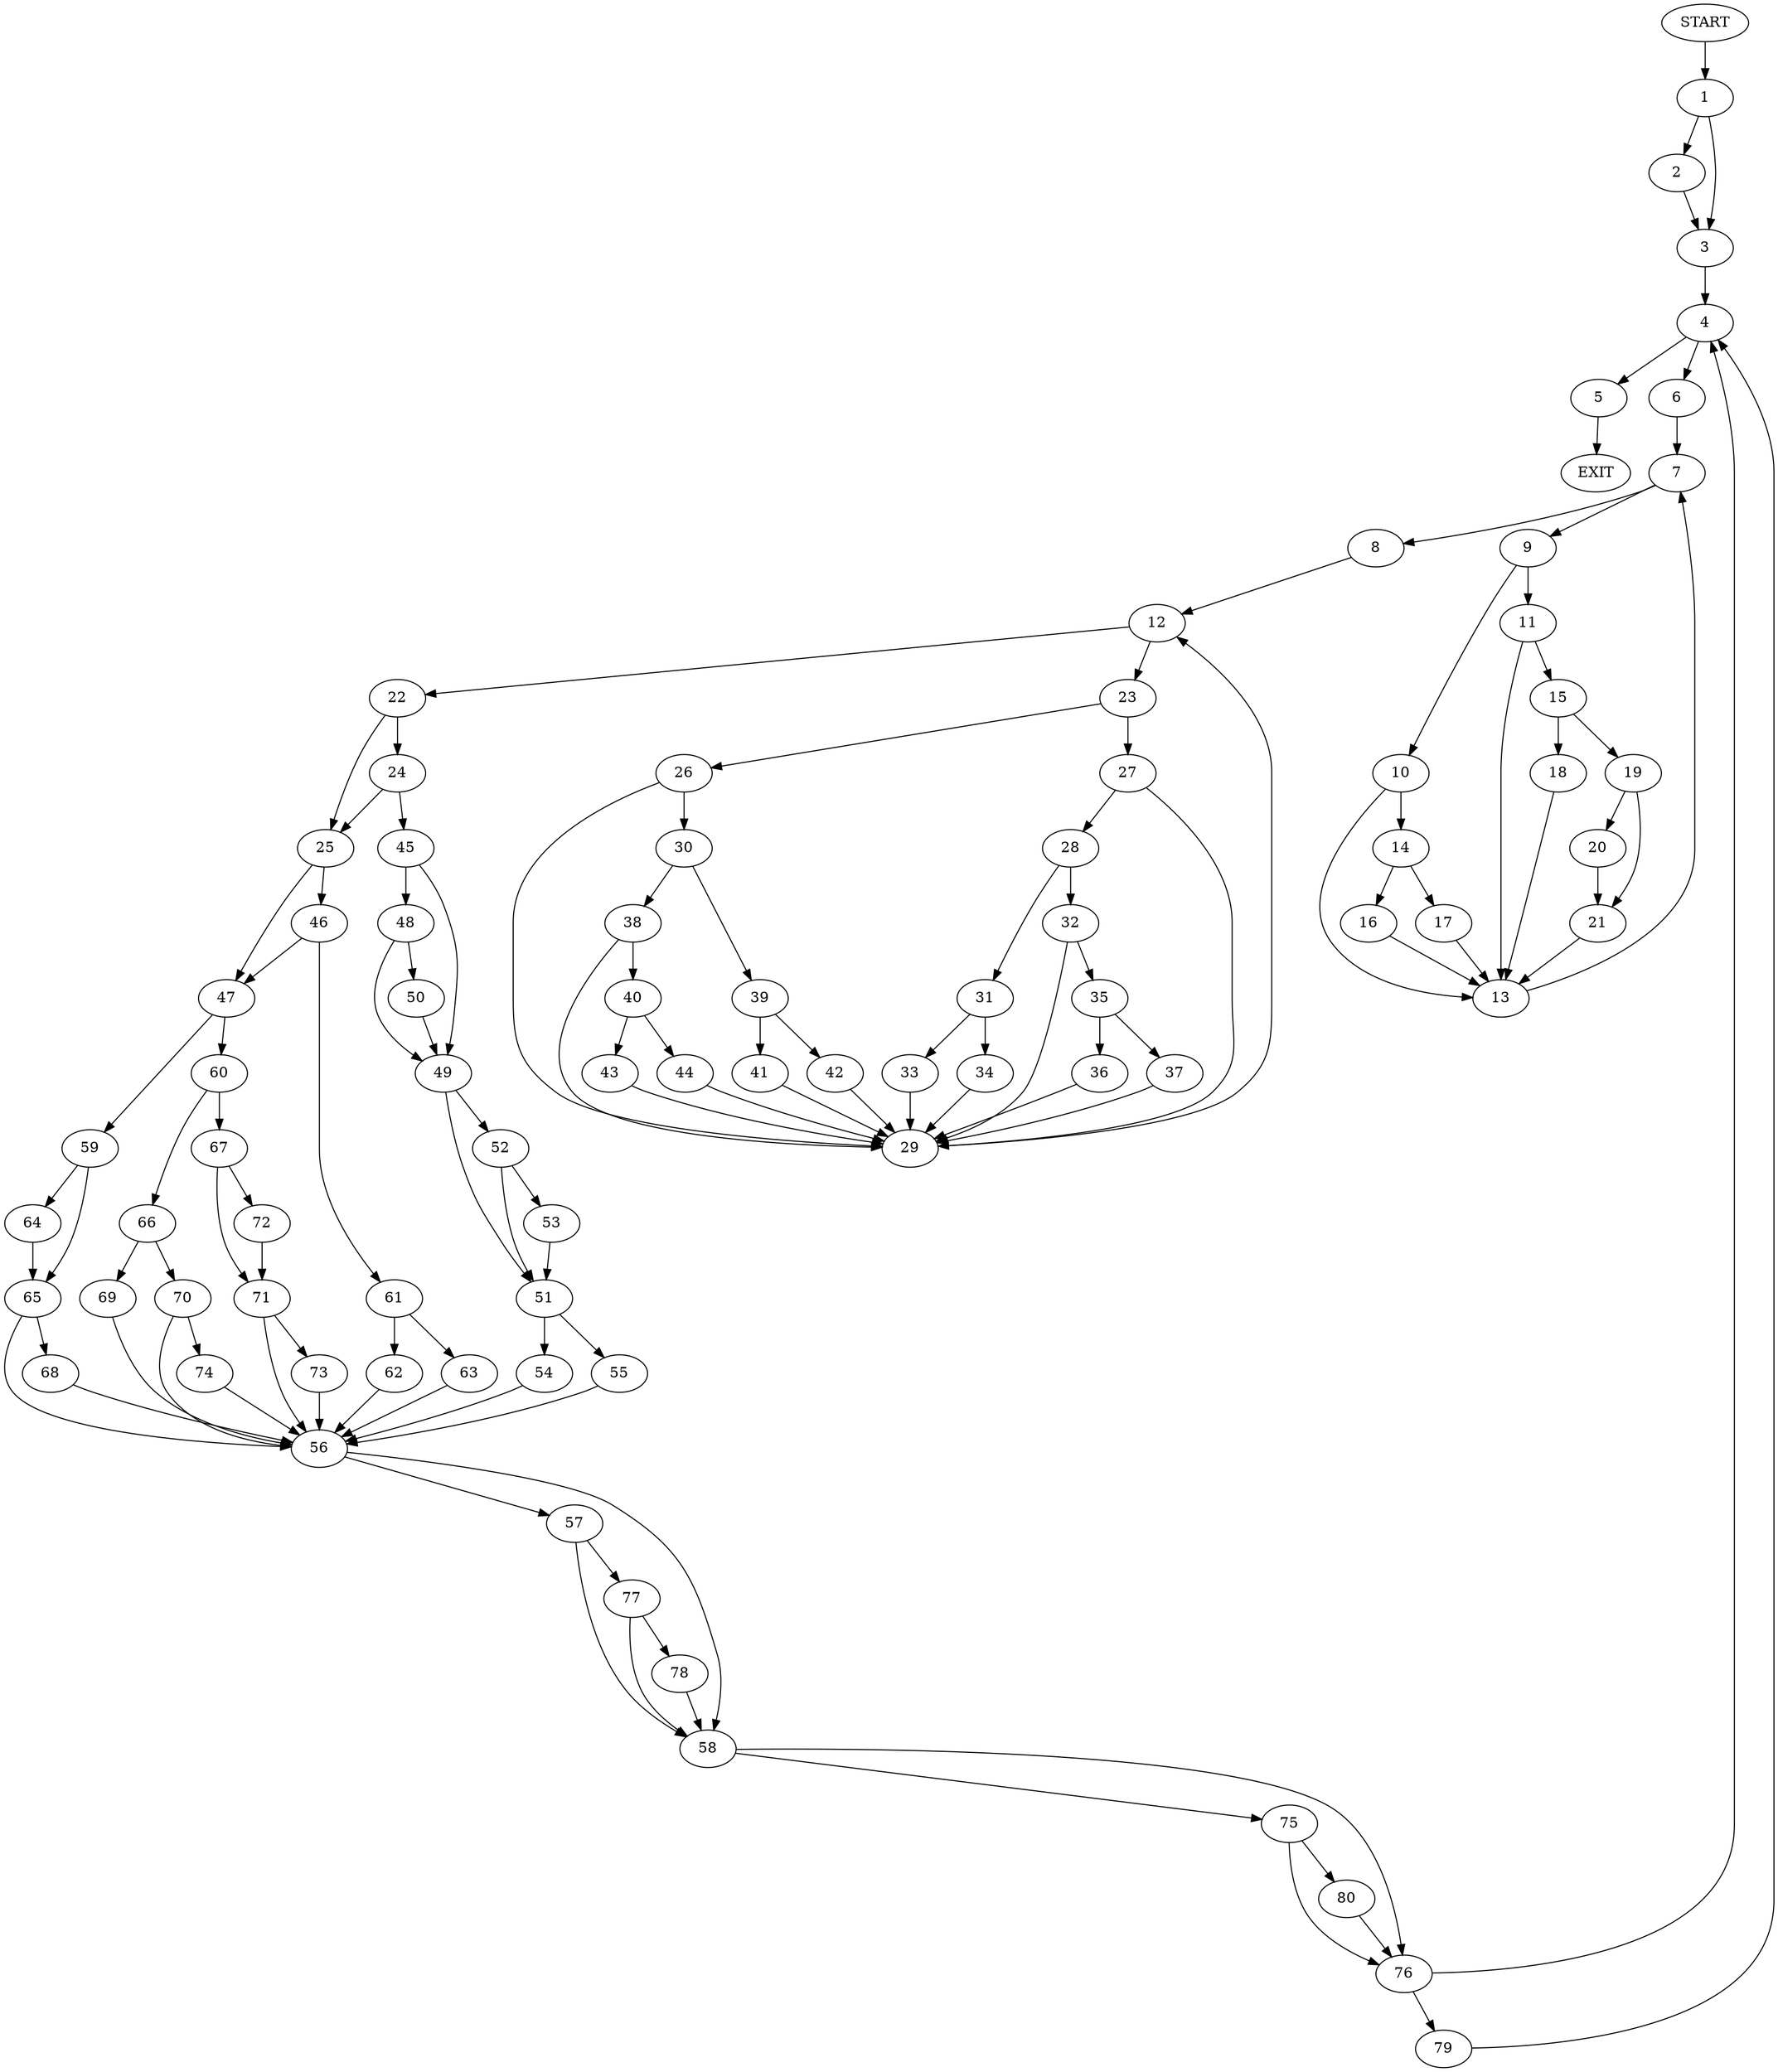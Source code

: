 digraph {
0 [label="START"]
81 [label="EXIT"]
0 -> 1
1 -> 2
1 -> 3
2 -> 3
3 -> 4
4 -> 5
4 -> 6
5 -> 81
6 -> 7
7 -> 8
7 -> 9
9 -> 10
9 -> 11
8 -> 12
10 -> 13
10 -> 14
11 -> 13
11 -> 15
13 -> 7
14 -> 16
14 -> 17
16 -> 13
17 -> 13
15 -> 18
15 -> 19
19 -> 20
19 -> 21
18 -> 13
20 -> 21
21 -> 13
12 -> 22
12 -> 23
22 -> 24
22 -> 25
23 -> 26
23 -> 27
27 -> 28
27 -> 29
26 -> 29
26 -> 30
29 -> 12
28 -> 31
28 -> 32
31 -> 33
31 -> 34
32 -> 29
32 -> 35
35 -> 36
35 -> 37
37 -> 29
36 -> 29
33 -> 29
34 -> 29
30 -> 38
30 -> 39
38 -> 40
38 -> 29
39 -> 41
39 -> 42
40 -> 43
40 -> 44
44 -> 29
43 -> 29
41 -> 29
42 -> 29
24 -> 25
24 -> 45
25 -> 46
25 -> 47
45 -> 48
45 -> 49
48 -> 49
48 -> 50
49 -> 51
49 -> 52
50 -> 49
52 -> 51
52 -> 53
51 -> 54
51 -> 55
53 -> 51
55 -> 56
54 -> 56
56 -> 57
56 -> 58
47 -> 59
47 -> 60
46 -> 61
46 -> 47
61 -> 62
61 -> 63
63 -> 56
62 -> 56
59 -> 64
59 -> 65
60 -> 66
60 -> 67
64 -> 65
65 -> 68
65 -> 56
68 -> 56
66 -> 69
66 -> 70
67 -> 71
67 -> 72
71 -> 73
71 -> 56
72 -> 71
73 -> 56
70 -> 74
70 -> 56
69 -> 56
74 -> 56
58 -> 75
58 -> 76
57 -> 77
57 -> 58
77 -> 78
77 -> 58
78 -> 58
76 -> 79
76 -> 4
75 -> 80
75 -> 76
80 -> 76
79 -> 4
}
